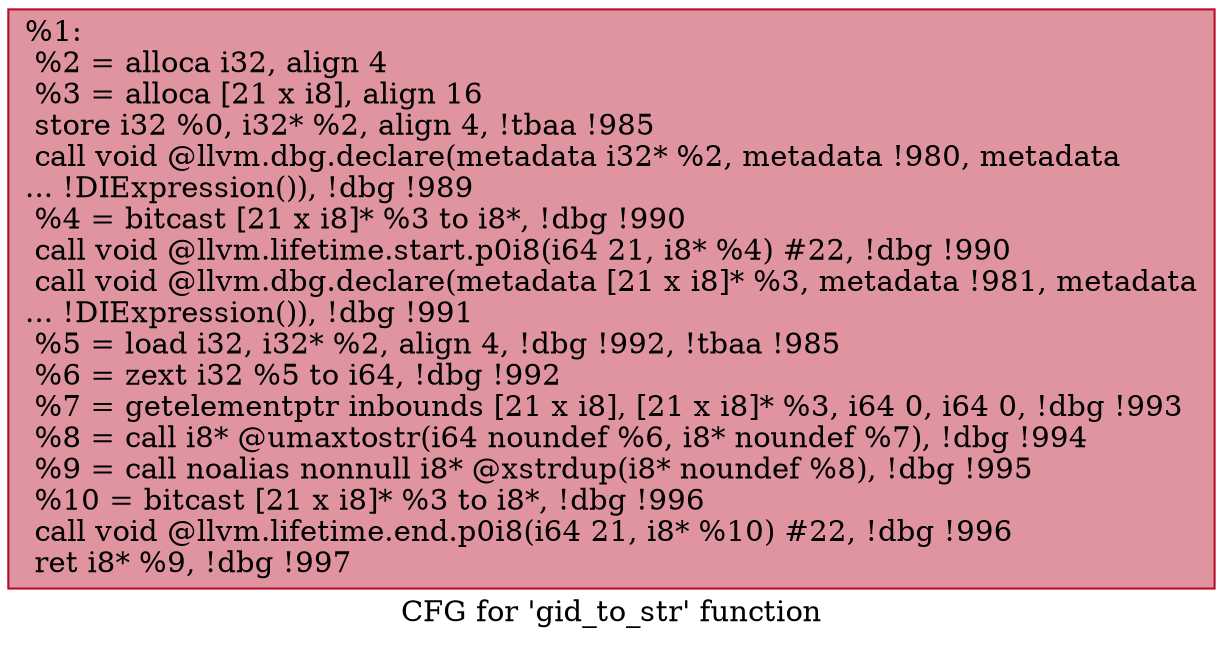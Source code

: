 digraph "CFG for 'gid_to_str' function" {
	label="CFG for 'gid_to_str' function";

	Node0x2337480 [shape=record,color="#b70d28ff", style=filled, fillcolor="#b70d2870",label="{%1:\l  %2 = alloca i32, align 4\l  %3 = alloca [21 x i8], align 16\l  store i32 %0, i32* %2, align 4, !tbaa !985\l  call void @llvm.dbg.declare(metadata i32* %2, metadata !980, metadata\l... !DIExpression()), !dbg !989\l  %4 = bitcast [21 x i8]* %3 to i8*, !dbg !990\l  call void @llvm.lifetime.start.p0i8(i64 21, i8* %4) #22, !dbg !990\l  call void @llvm.dbg.declare(metadata [21 x i8]* %3, metadata !981, metadata\l... !DIExpression()), !dbg !991\l  %5 = load i32, i32* %2, align 4, !dbg !992, !tbaa !985\l  %6 = zext i32 %5 to i64, !dbg !992\l  %7 = getelementptr inbounds [21 x i8], [21 x i8]* %3, i64 0, i64 0, !dbg !993\l  %8 = call i8* @umaxtostr(i64 noundef %6, i8* noundef %7), !dbg !994\l  %9 = call noalias nonnull i8* @xstrdup(i8* noundef %8), !dbg !995\l  %10 = bitcast [21 x i8]* %3 to i8*, !dbg !996\l  call void @llvm.lifetime.end.p0i8(i64 21, i8* %10) #22, !dbg !996\l  ret i8* %9, !dbg !997\l}"];
}

